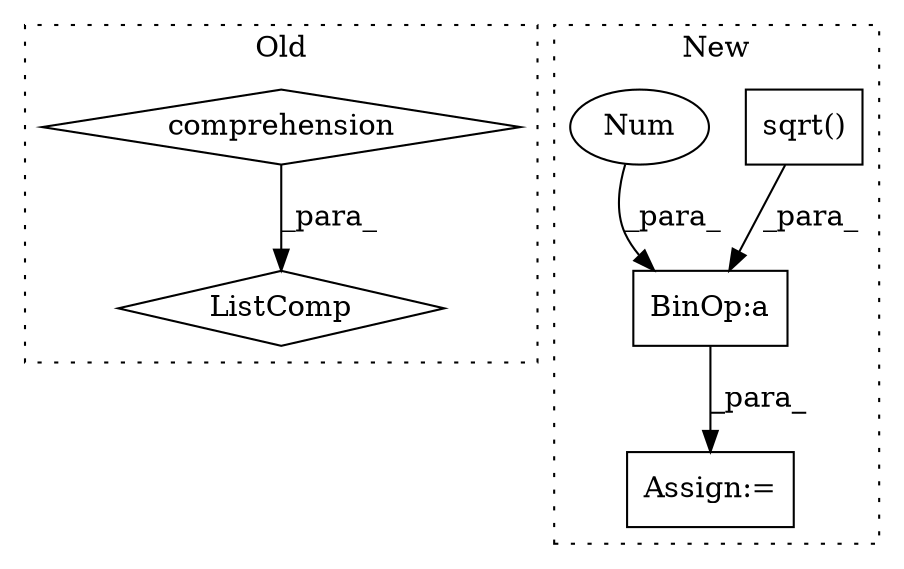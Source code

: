 digraph G {
subgraph cluster0 {
1 [label="ListComp" a="106" s="419" l="71" shape="diamond"];
3 [label="comprehension" a="45" s="466" l="3" shape="diamond"];
label = "Old";
style="dotted";
}
subgraph cluster1 {
2 [label="sqrt()" a="75" s="1399,1418" l="8,1" shape="box"];
4 [label="BinOp:a" a="82" s="1474" l="3" shape="box"];
5 [label="Assign:=" a="68" s="1467" l="3" shape="box"];
6 [label="Num" a="76" s="1473" l="1" shape="ellipse"];
label = "New";
style="dotted";
}
2 -> 4 [label="_para_"];
3 -> 1 [label="_para_"];
4 -> 5 [label="_para_"];
6 -> 4 [label="_para_"];
}